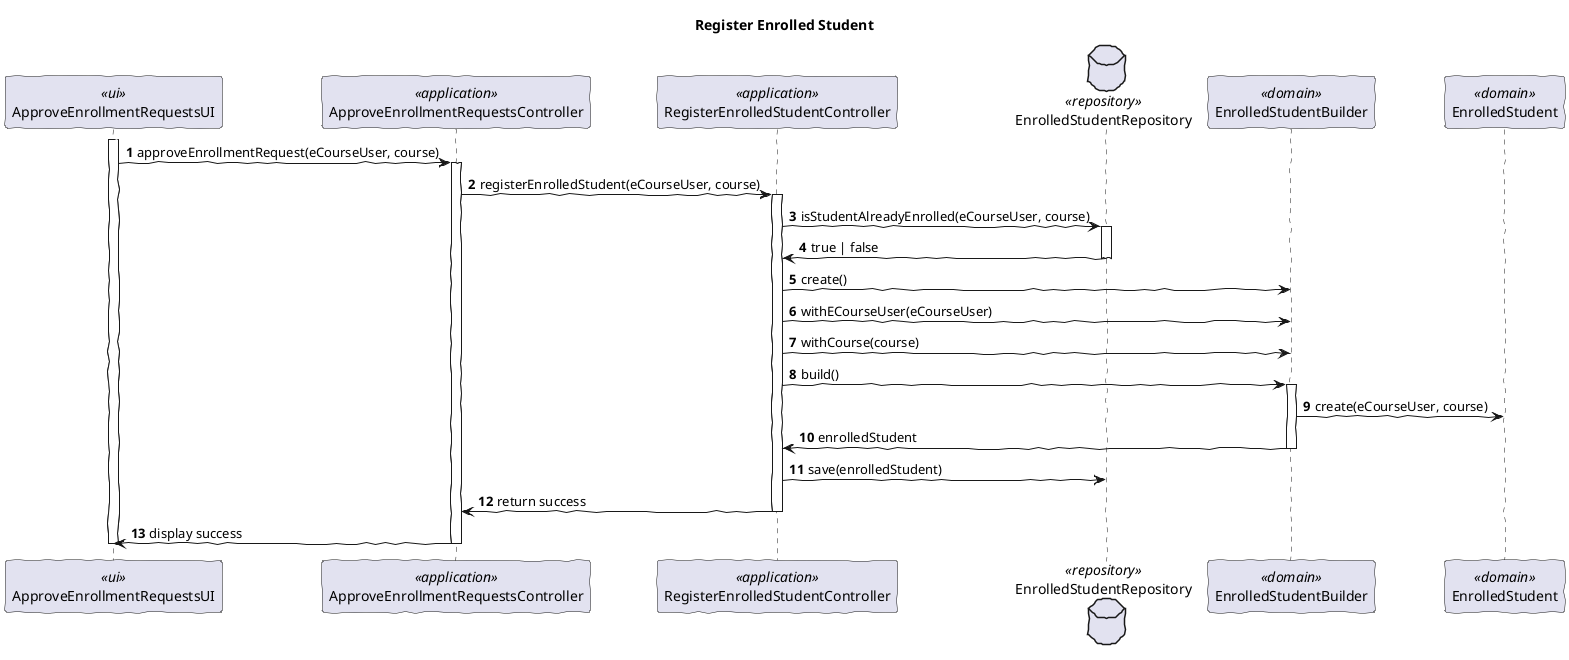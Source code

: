 @startuml

autonumber
skinparam handwritten true
skinparam packageStyle rect
skinparam defaultFontName FG Virgil
skinparam shadowing false

title Register Enrolled Student

participant "ApproveEnrollmentRequestsUI" as AUI <<ui>>
participant "ApproveEnrollmentRequestsController" as AController <<application>>
participant "RegisterEnrolledStudentController" as Controller <<application>>
database "EnrolledStudentRepository" as CRepo <<repository>>
participant "EnrolledStudentBuilder" as ESB <<domain>>
participant "EnrolledStudent" as ES <<domain>>

activate AUI

AUI -> AController: approveEnrollmentRequest(eCourseUser, course)

activate AController

AController -> Controller: registerEnrolledStudent(eCourseUser, course)

activate Controller

Controller -> CRepo: isStudentAlreadyEnrolled(eCourseUser, course)

activate CRepo

CRepo -> Controller: true | false

deactivate CRepo

Controller -> ESB: create()

Controller -> ESB: withECourseUser(eCourseUser)

Controller -> ESB: withCourse(course)

Controller -> ESB: build()

activate ESB

ESB -> ES: create(eCourseUser, course)

ESB -> Controller: enrolledStudent

deactivate ESB

Controller -> CRepo: save(enrolledStudent)

Controller -> AController: return success

deactivate Controller

AController -> AUI: display success

deactivate AController

deactivate AUI

@enduml